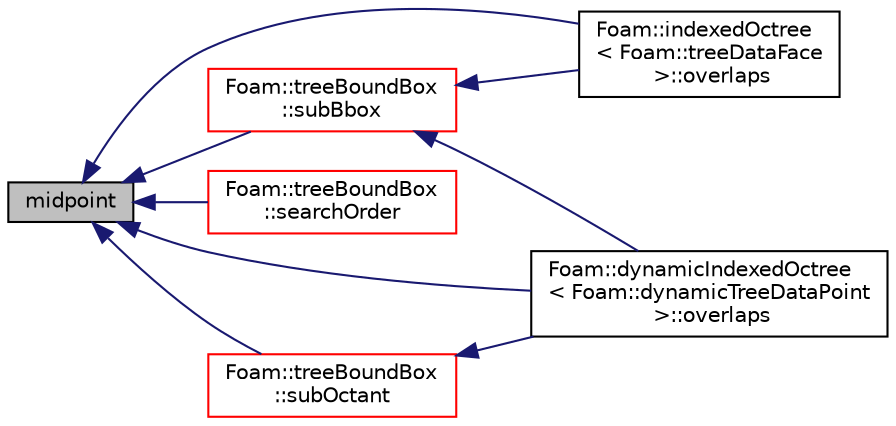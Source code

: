 digraph "midpoint"
{
  bgcolor="transparent";
  edge [fontname="Helvetica",fontsize="10",labelfontname="Helvetica",labelfontsize="10"];
  node [fontname="Helvetica",fontsize="10",shape=record];
  rankdir="LR";
  Node679 [label="midpoint",height=0.2,width=0.4,color="black", fillcolor="grey75", style="filled", fontcolor="black"];
  Node679 -> Node680 [dir="back",color="midnightblue",fontsize="10",style="solid",fontname="Helvetica"];
  Node680 [label="Foam::dynamicIndexedOctree\l\< Foam::dynamicTreeDataPoint\l \>::overlaps",height=0.2,width=0.4,color="black",URL="$a26745.html#a4ca2bef7dbdb103c2f7f02e34e28b967",tooltip="Helper: does bb intersect a sphere around sample? Or is any. "];
  Node679 -> Node681 [dir="back",color="midnightblue",fontsize="10",style="solid",fontname="Helvetica"];
  Node681 [label="Foam::indexedOctree\l\< Foam::treeDataFace\l \>::overlaps",height=0.2,width=0.4,color="black",URL="$a26157.html#a4ca2bef7dbdb103c2f7f02e34e28b967",tooltip="Helper: does bb intersect a sphere around sample? Or is any. "];
  Node679 -> Node682 [dir="back",color="midnightblue",fontsize="10",style="solid",fontname="Helvetica"];
  Node682 [label="Foam::treeBoundBox\l::searchOrder",height=0.2,width=0.4,color="red",URL="$a28773.html#a4755b78bc3e7e11bc866f45baccf8fdc",tooltip="Calculates optimal order to look for nearest to point. "];
  Node679 -> Node684 [dir="back",color="midnightblue",fontsize="10",style="solid",fontname="Helvetica"];
  Node684 [label="Foam::treeBoundBox\l::subBbox",height=0.2,width=0.4,color="red",URL="$a28773.html#a52721173da6ba7cf4b2519dd97c5d8bc",tooltip="Sub box given by octant number. Midpoint calculated. "];
  Node684 -> Node680 [dir="back",color="midnightblue",fontsize="10",style="solid",fontname="Helvetica"];
  Node684 -> Node681 [dir="back",color="midnightblue",fontsize="10",style="solid",fontname="Helvetica"];
  Node679 -> Node692 [dir="back",color="midnightblue",fontsize="10",style="solid",fontname="Helvetica"];
  Node692 [label="Foam::treeBoundBox\l::subOctant",height=0.2,width=0.4,color="red",URL="$a28773.html#ab5953d77fa0625a101d04fa6a0294efa",tooltip="Returns octant number given point and the calculated midpoint. "];
  Node692 -> Node680 [dir="back",color="midnightblue",fontsize="10",style="solid",fontname="Helvetica"];
}
